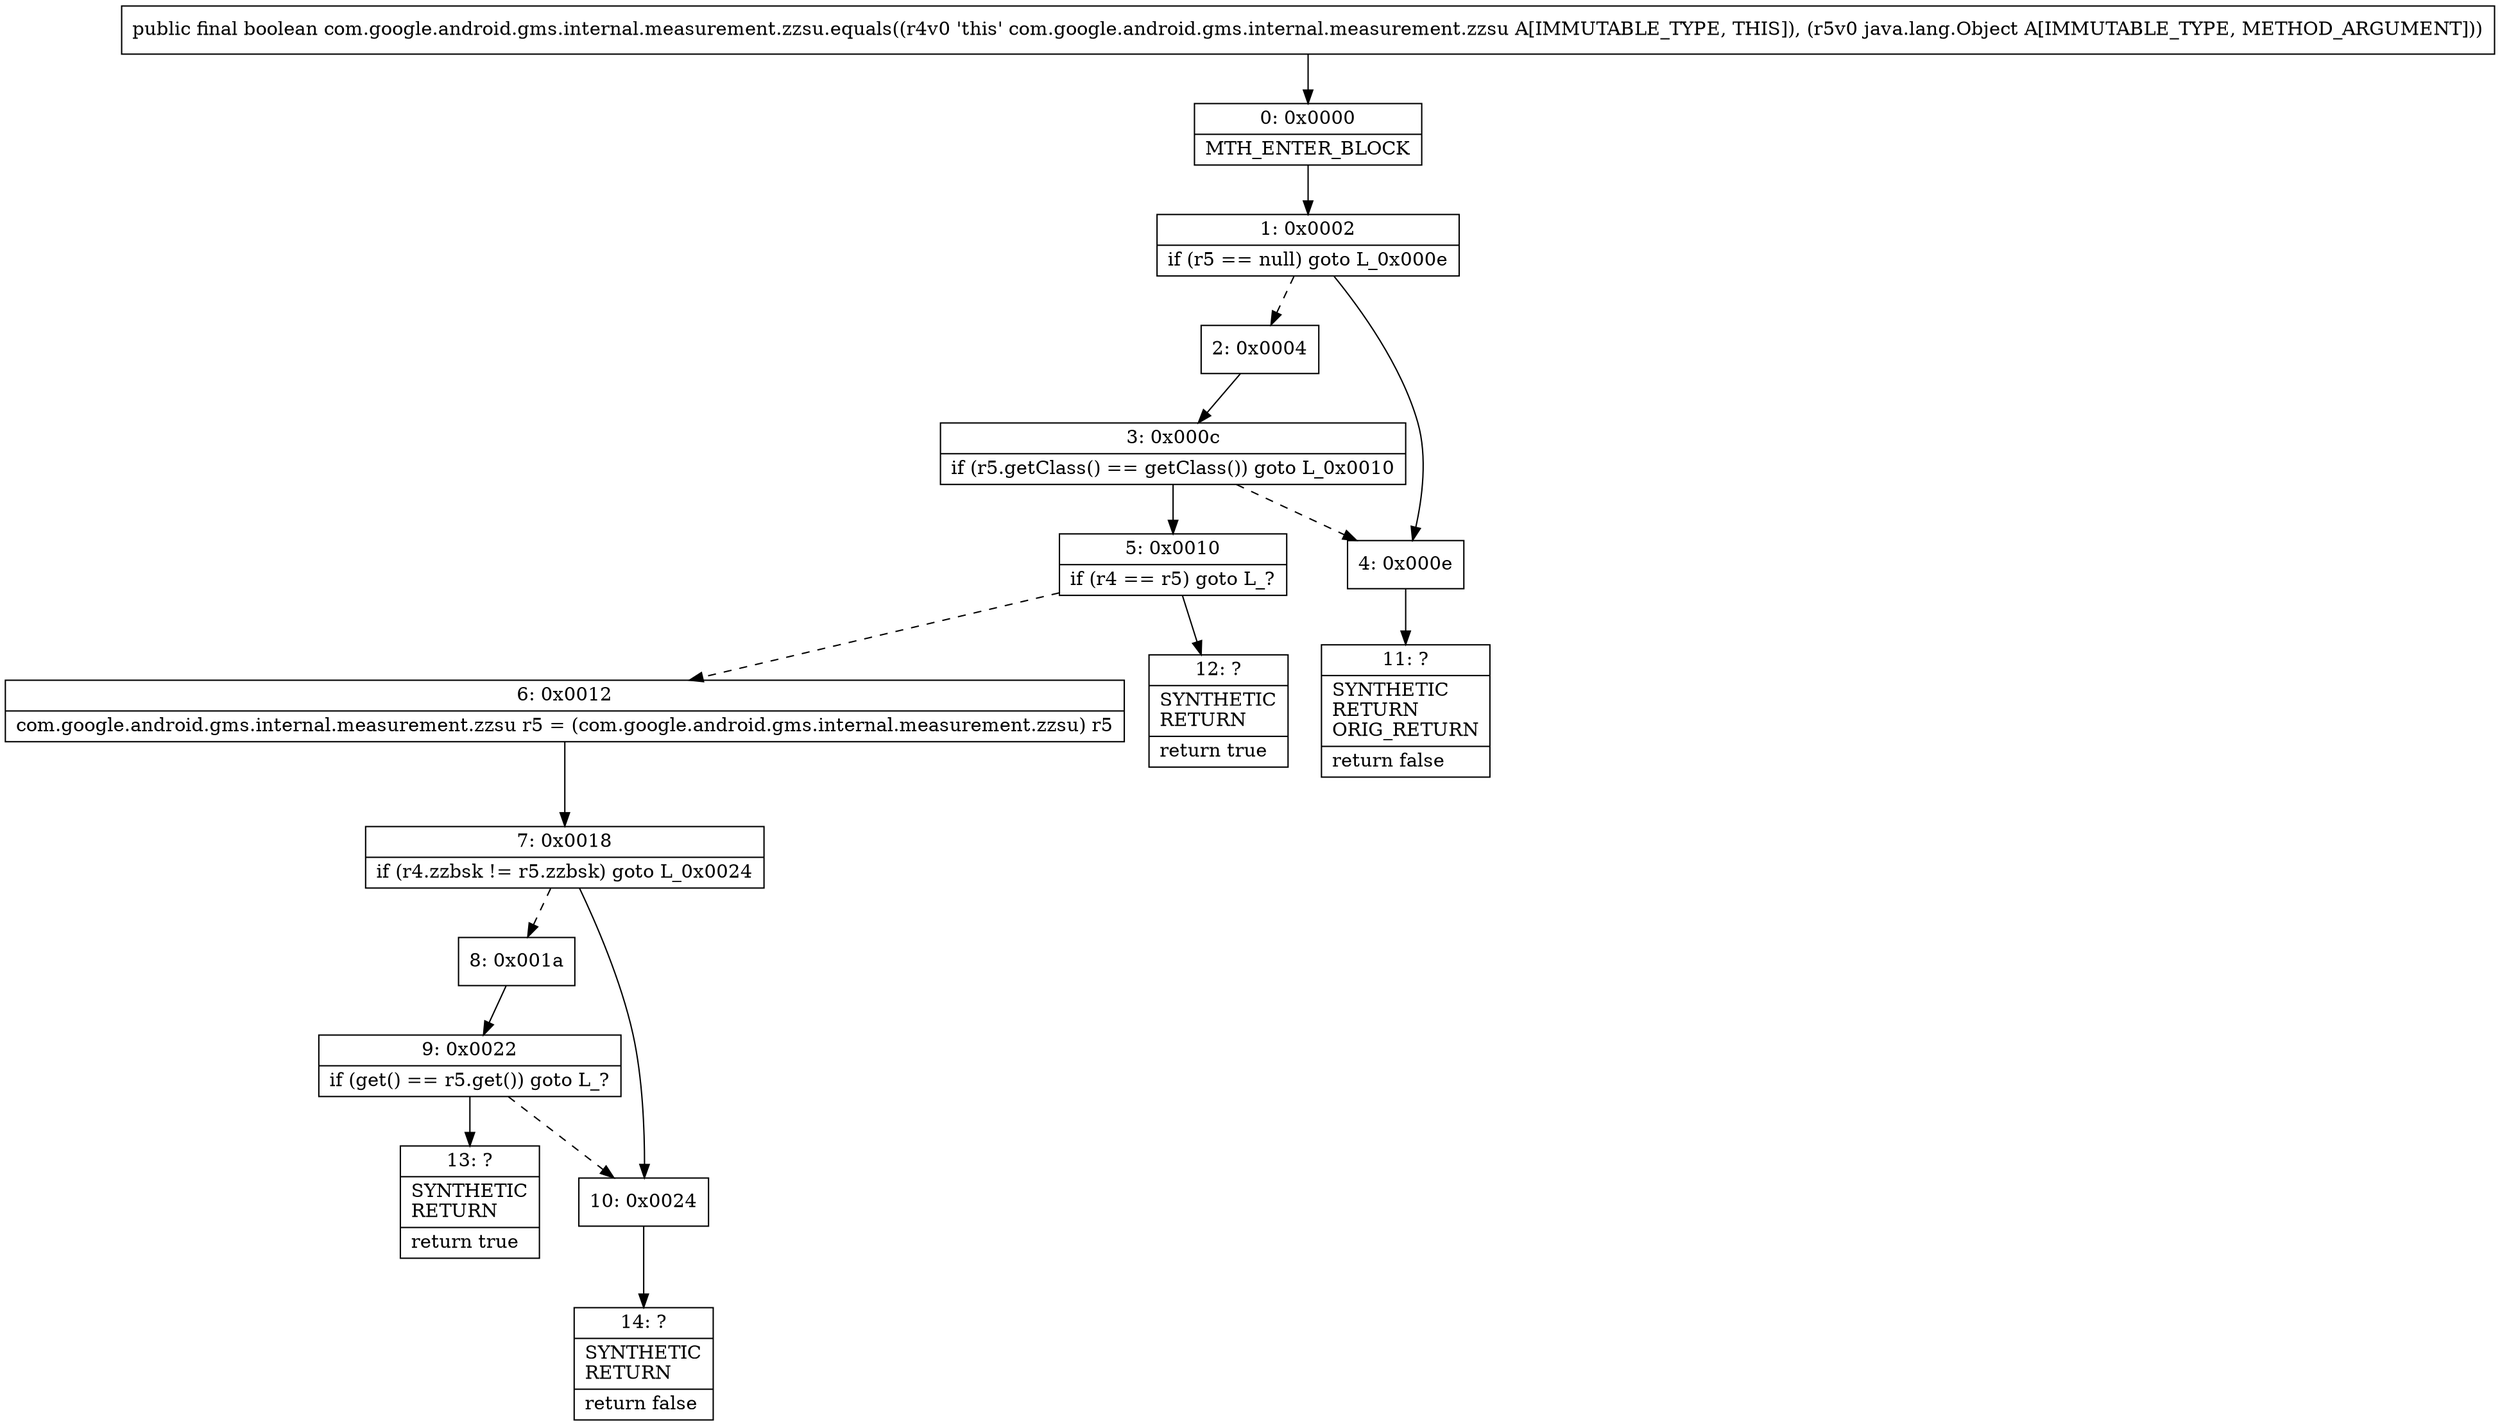 digraph "CFG forcom.google.android.gms.internal.measurement.zzsu.equals(Ljava\/lang\/Object;)Z" {
Node_0 [shape=record,label="{0\:\ 0x0000|MTH_ENTER_BLOCK\l}"];
Node_1 [shape=record,label="{1\:\ 0x0002|if (r5 == null) goto L_0x000e\l}"];
Node_2 [shape=record,label="{2\:\ 0x0004}"];
Node_3 [shape=record,label="{3\:\ 0x000c|if (r5.getClass() == getClass()) goto L_0x0010\l}"];
Node_4 [shape=record,label="{4\:\ 0x000e}"];
Node_5 [shape=record,label="{5\:\ 0x0010|if (r4 == r5) goto L_?\l}"];
Node_6 [shape=record,label="{6\:\ 0x0012|com.google.android.gms.internal.measurement.zzsu r5 = (com.google.android.gms.internal.measurement.zzsu) r5\l}"];
Node_7 [shape=record,label="{7\:\ 0x0018|if (r4.zzbsk != r5.zzbsk) goto L_0x0024\l}"];
Node_8 [shape=record,label="{8\:\ 0x001a}"];
Node_9 [shape=record,label="{9\:\ 0x0022|if (get() == r5.get()) goto L_?\l}"];
Node_10 [shape=record,label="{10\:\ 0x0024}"];
Node_11 [shape=record,label="{11\:\ ?|SYNTHETIC\lRETURN\lORIG_RETURN\l|return false\l}"];
Node_12 [shape=record,label="{12\:\ ?|SYNTHETIC\lRETURN\l|return true\l}"];
Node_13 [shape=record,label="{13\:\ ?|SYNTHETIC\lRETURN\l|return true\l}"];
Node_14 [shape=record,label="{14\:\ ?|SYNTHETIC\lRETURN\l|return false\l}"];
MethodNode[shape=record,label="{public final boolean com.google.android.gms.internal.measurement.zzsu.equals((r4v0 'this' com.google.android.gms.internal.measurement.zzsu A[IMMUTABLE_TYPE, THIS]), (r5v0 java.lang.Object A[IMMUTABLE_TYPE, METHOD_ARGUMENT])) }"];
MethodNode -> Node_0;
Node_0 -> Node_1;
Node_1 -> Node_2[style=dashed];
Node_1 -> Node_4;
Node_2 -> Node_3;
Node_3 -> Node_4[style=dashed];
Node_3 -> Node_5;
Node_4 -> Node_11;
Node_5 -> Node_6[style=dashed];
Node_5 -> Node_12;
Node_6 -> Node_7;
Node_7 -> Node_8[style=dashed];
Node_7 -> Node_10;
Node_8 -> Node_9;
Node_9 -> Node_10[style=dashed];
Node_9 -> Node_13;
Node_10 -> Node_14;
}

